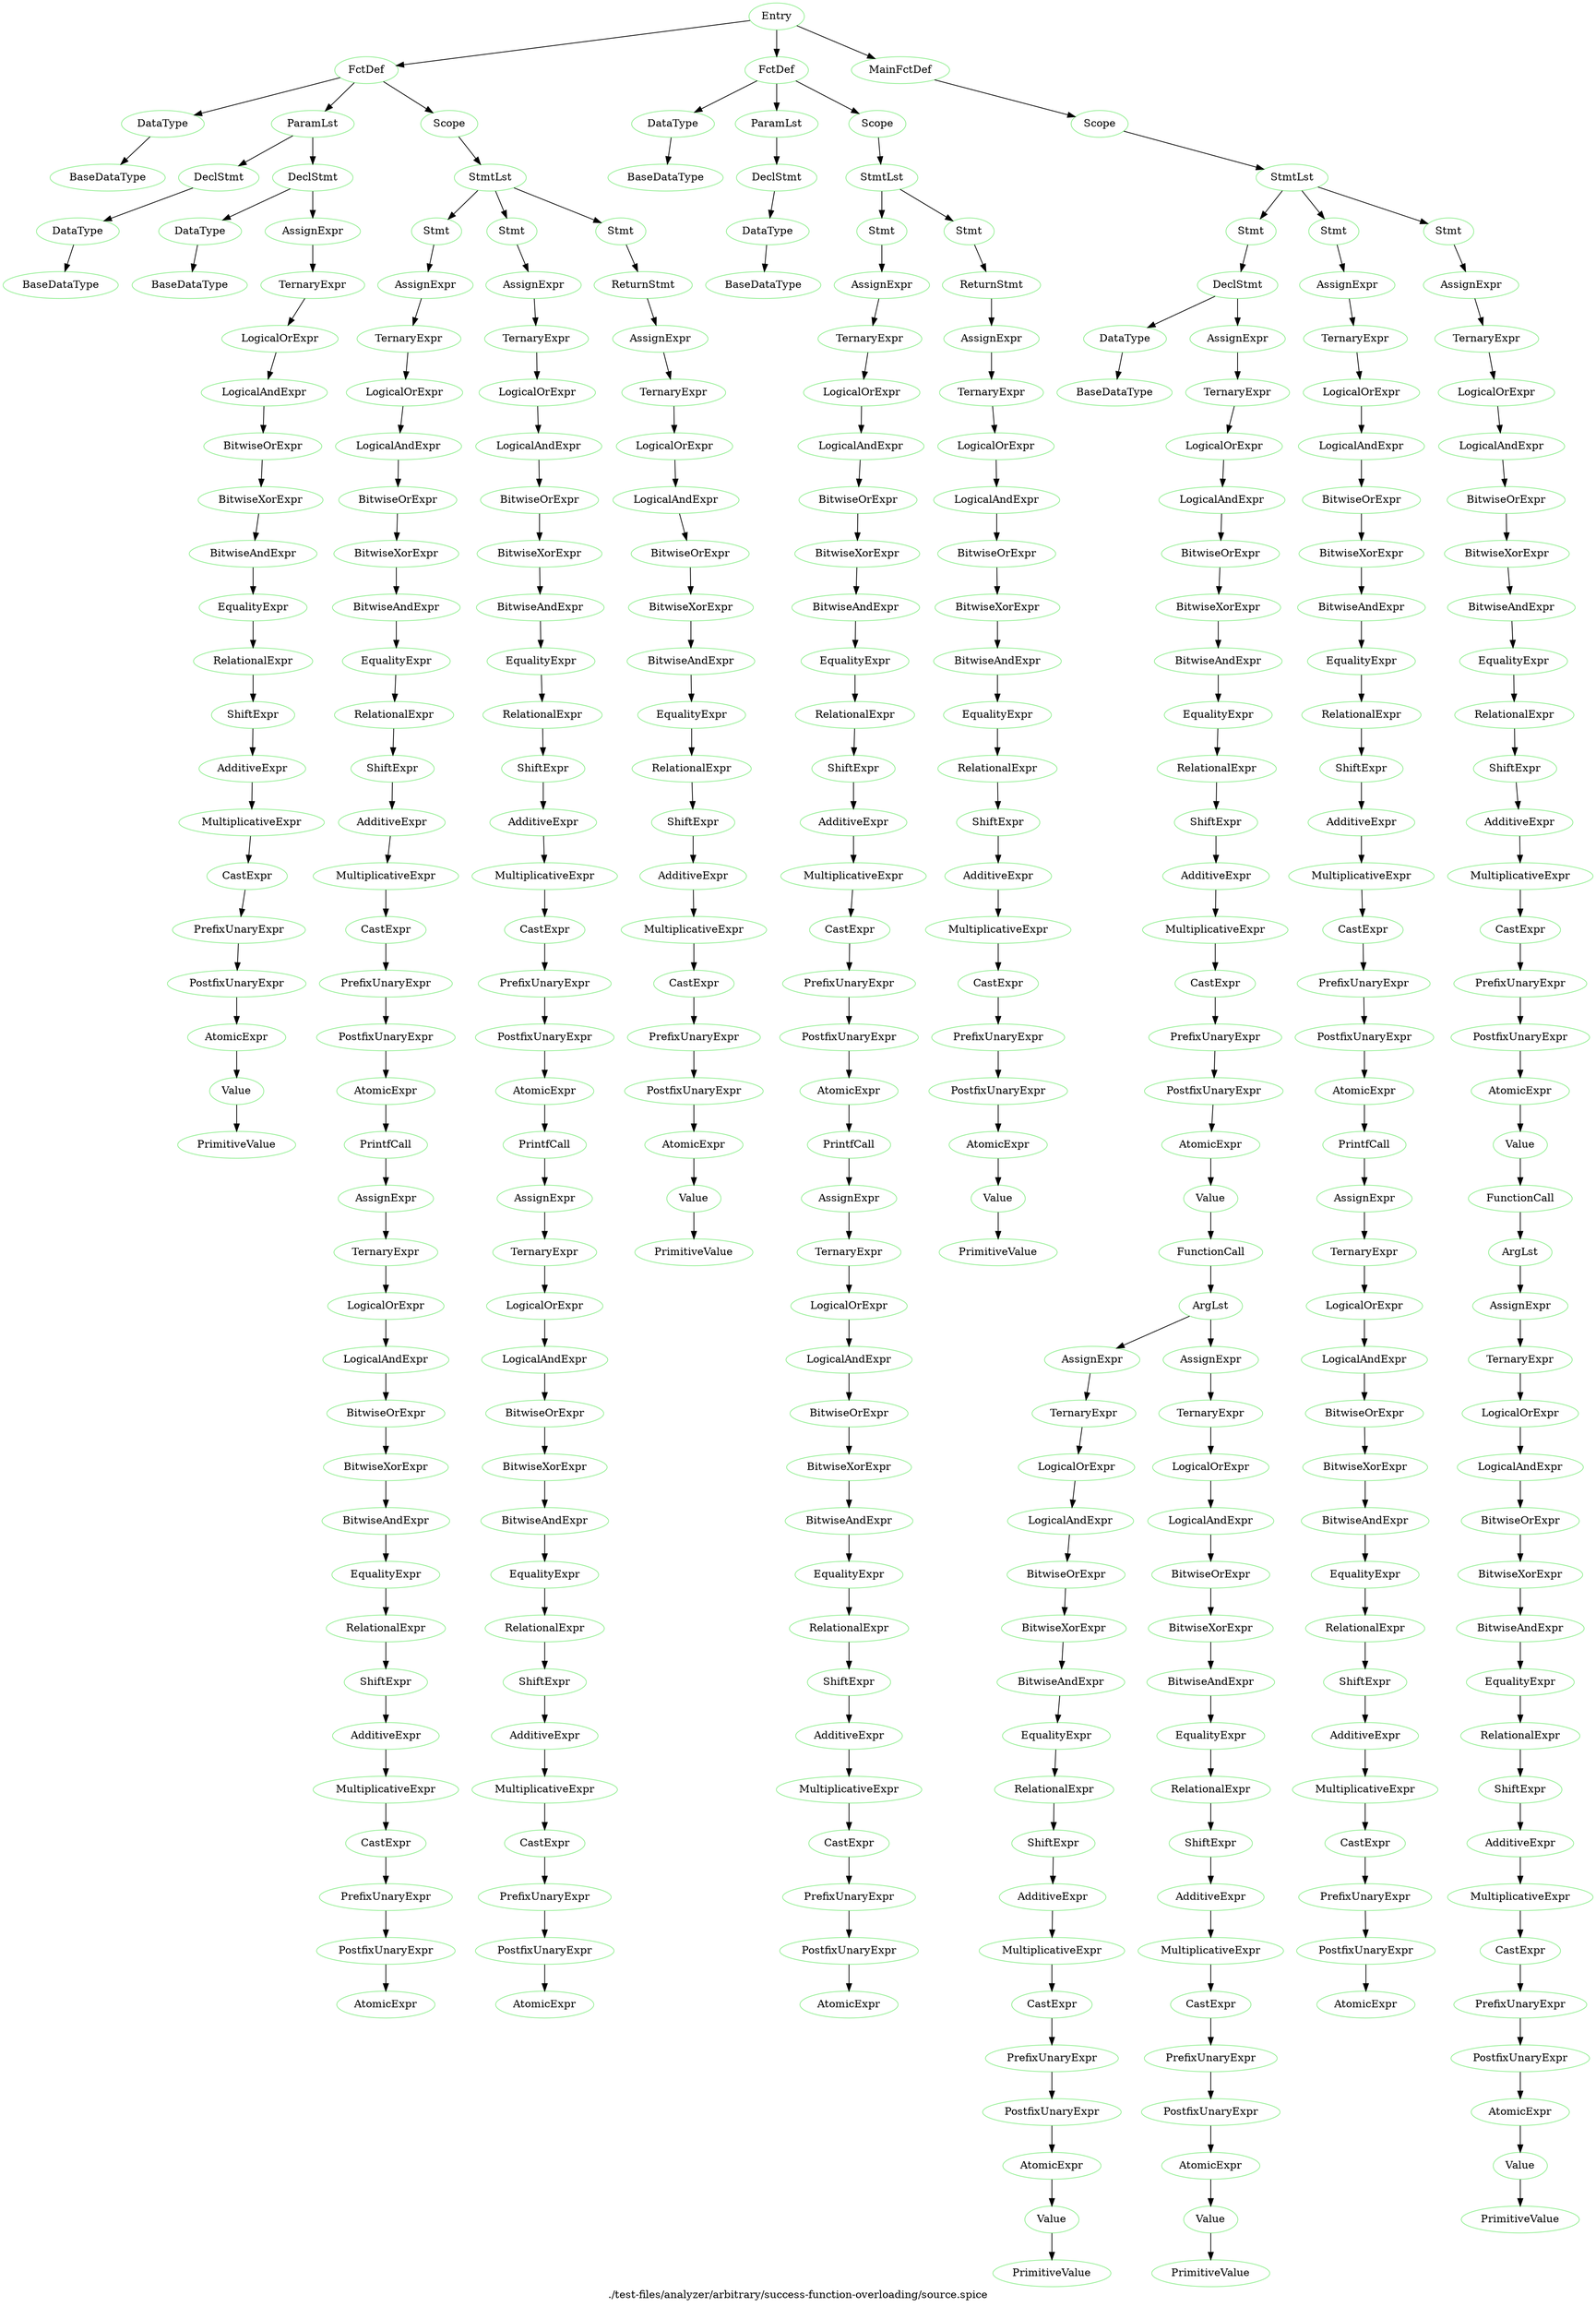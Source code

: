 digraph {
 rankdir="TB";
 label="./test-files/analyzer/arbitrary/success-function-overloading/source.spice";
 L1C1_Entry [color="lightgreen",label="Entry"];
 L1C1_FctDef [color="lightgreen",label="FctDef"];
 L1C1_Entry -> L1C1_FctDef;
 L1C3_DataType [color="lightgreen",label="DataType"];
 L1C1_FctDef -> L1C3_DataType;
 L1C3_BaseDataType [color="lightgreen",label="BaseDataType"];
 L1C3_DataType -> L1C3_BaseDataType;
 L1C26_ParamLst [color="lightgreen",label="ParamLst"];
 L1C1_FctDef -> L1C26_ParamLst;
 L1C26_DeclStmt [color="lightgreen",label="DeclStmt"];
 L1C26_ParamLst -> L1C26_DeclStmt;
 L1C26_DataType [color="lightgreen",label="DataType"];
 L1C26_DeclStmt -> L1C26_DataType;
 L1C26_BaseDataType [color="lightgreen",label="BaseDataType"];
 L1C26_DataType -> L1C26_BaseDataType;
 L1C44_DeclStmt [color="lightgreen",label="DeclStmt"];
 L1C26_ParamLst -> L1C44_DeclStmt;
 L1C44_DataType [color="lightgreen",label="DataType"];
 L1C44_DeclStmt -> L1C44_DataType;
 L1C44_BaseDataType [color="lightgreen",label="BaseDataType"];
 L1C44_DataType -> L1C44_BaseDataType;
 L1C62_AssignExpr [color="lightgreen",label="AssignExpr"];
 L1C44_DeclStmt -> L1C62_AssignExpr;
 L1C62_TernaryExpr [color="lightgreen",label="TernaryExpr"];
 L1C62_AssignExpr -> L1C62_TernaryExpr;
 L1C62_LogicalOrExpr [color="lightgreen",label="LogicalOrExpr"];
 L1C62_TernaryExpr -> L1C62_LogicalOrExpr;
 L1C62_LogicalAndExpr [color="lightgreen",label="LogicalAndExpr"];
 L1C62_LogicalOrExpr -> L1C62_LogicalAndExpr;
 L1C62_BitwiseOrExpr [color="lightgreen",label="BitwiseOrExpr"];
 L1C62_LogicalAndExpr -> L1C62_BitwiseOrExpr;
 L1C62_BitwiseXorExpr [color="lightgreen",label="BitwiseXorExpr"];
 L1C62_BitwiseOrExpr -> L1C62_BitwiseXorExpr;
 L1C62_BitwiseAndExpr [color="lightgreen",label="BitwiseAndExpr"];
 L1C62_BitwiseXorExpr -> L1C62_BitwiseAndExpr;
 L1C62_EqualityExpr [color="lightgreen",label="EqualityExpr"];
 L1C62_BitwiseAndExpr -> L1C62_EqualityExpr;
 L1C62_RelationalExpr [color="lightgreen",label="RelationalExpr"];
 L1C62_EqualityExpr -> L1C62_RelationalExpr;
 L1C62_ShiftExpr [color="lightgreen",label="ShiftExpr"];
 L1C62_RelationalExpr -> L1C62_ShiftExpr;
 L1C62_AdditiveExpr [color="lightgreen",label="AdditiveExpr"];
 L1C62_ShiftExpr -> L1C62_AdditiveExpr;
 L1C62_MultiplicativeExpr [color="lightgreen",label="MultiplicativeExpr"];
 L1C62_AdditiveExpr -> L1C62_MultiplicativeExpr;
 L1C62_CastExpr [color="lightgreen",label="CastExpr"];
 L1C62_MultiplicativeExpr -> L1C62_CastExpr;
 L1C62_PrefixUnaryExpr [color="lightgreen",label="PrefixUnaryExpr"];
 L1C62_CastExpr -> L1C62_PrefixUnaryExpr;
 L1C62_PostfixUnaryExpr [color="lightgreen",label="PostfixUnaryExpr"];
 L1C62_PrefixUnaryExpr -> L1C62_PostfixUnaryExpr;
 L1C62_AtomicExpr [color="lightgreen",label="AtomicExpr"];
 L1C62_PostfixUnaryExpr -> L1C62_AtomicExpr;
 L1C62_Value [color="lightgreen",label="Value"];
 L1C62_AtomicExpr -> L1C62_Value;
 L1C62_PrimitiveValue [color="lightgreen",label="PrimitiveValue"];
 L1C62_Value -> L1C62_PrimitiveValue;
 L1C68_Scope [color="lightgreen",label="Scope"];
 L1C1_FctDef -> L1C68_Scope;
 L2C5_StmtLst [color="lightgreen",label="StmtLst"];
 L1C68_Scope -> L2C5_StmtLst;
 L2C5_Stmt [color="lightgreen",label="Stmt"];
 L2C5_StmtLst -> L2C5_Stmt;
 L2C5_AssignExpr [color="lightgreen",label="AssignExpr"];
 L2C5_Stmt -> L2C5_AssignExpr;
 L2C5_TernaryExpr [color="lightgreen",label="TernaryExpr"];
 L2C5_AssignExpr -> L2C5_TernaryExpr;
 L2C5_LogicalOrExpr [color="lightgreen",label="LogicalOrExpr"];
 L2C5_TernaryExpr -> L2C5_LogicalOrExpr;
 L2C5_LogicalAndExpr [color="lightgreen",label="LogicalAndExpr"];
 L2C5_LogicalOrExpr -> L2C5_LogicalAndExpr;
 L2C5_BitwiseOrExpr [color="lightgreen",label="BitwiseOrExpr"];
 L2C5_LogicalAndExpr -> L2C5_BitwiseOrExpr;
 L2C5_BitwiseXorExpr [color="lightgreen",label="BitwiseXorExpr"];
 L2C5_BitwiseOrExpr -> L2C5_BitwiseXorExpr;
 L2C5_BitwiseAndExpr [color="lightgreen",label="BitwiseAndExpr"];
 L2C5_BitwiseXorExpr -> L2C5_BitwiseAndExpr;
 L2C5_EqualityExpr [color="lightgreen",label="EqualityExpr"];
 L2C5_BitwiseAndExpr -> L2C5_EqualityExpr;
 L2C5_RelationalExpr [color="lightgreen",label="RelationalExpr"];
 L2C5_EqualityExpr -> L2C5_RelationalExpr;
 L2C5_ShiftExpr [color="lightgreen",label="ShiftExpr"];
 L2C5_RelationalExpr -> L2C5_ShiftExpr;
 L2C5_AdditiveExpr [color="lightgreen",label="AdditiveExpr"];
 L2C5_ShiftExpr -> L2C5_AdditiveExpr;
 L2C5_MultiplicativeExpr [color="lightgreen",label="MultiplicativeExpr"];
 L2C5_AdditiveExpr -> L2C5_MultiplicativeExpr;
 L2C5_CastExpr [color="lightgreen",label="CastExpr"];
 L2C5_MultiplicativeExpr -> L2C5_CastExpr;
 L2C5_PrefixUnaryExpr [color="lightgreen",label="PrefixUnaryExpr"];
 L2C5_CastExpr -> L2C5_PrefixUnaryExpr;
 L2C5_PostfixUnaryExpr [color="lightgreen",label="PostfixUnaryExpr"];
 L2C5_PrefixUnaryExpr -> L2C5_PostfixUnaryExpr;
 L2C5_AtomicExpr [color="lightgreen",label="AtomicExpr"];
 L2C5_PostfixUnaryExpr -> L2C5_AtomicExpr;
 L2C5_PrintfCall [color="lightgreen",label="PrintfCall"];
 L2C5_AtomicExpr -> L2C5_PrintfCall;
 L2C31_AssignExpr [color="lightgreen",label="AssignExpr"];
 L2C5_PrintfCall -> L2C31_AssignExpr;
 L2C31_TernaryExpr [color="lightgreen",label="TernaryExpr"];
 L2C31_AssignExpr -> L2C31_TernaryExpr;
 L2C31_LogicalOrExpr [color="lightgreen",label="LogicalOrExpr"];
 L2C31_TernaryExpr -> L2C31_LogicalOrExpr;
 L2C31_LogicalAndExpr [color="lightgreen",label="LogicalAndExpr"];
 L2C31_LogicalOrExpr -> L2C31_LogicalAndExpr;
 L2C31_BitwiseOrExpr [color="lightgreen",label="BitwiseOrExpr"];
 L2C31_LogicalAndExpr -> L2C31_BitwiseOrExpr;
 L2C31_BitwiseXorExpr [color="lightgreen",label="BitwiseXorExpr"];
 L2C31_BitwiseOrExpr -> L2C31_BitwiseXorExpr;
 L2C31_BitwiseAndExpr [color="lightgreen",label="BitwiseAndExpr"];
 L2C31_BitwiseXorExpr -> L2C31_BitwiseAndExpr;
 L2C31_EqualityExpr [color="lightgreen",label="EqualityExpr"];
 L2C31_BitwiseAndExpr -> L2C31_EqualityExpr;
 L2C31_RelationalExpr [color="lightgreen",label="RelationalExpr"];
 L2C31_EqualityExpr -> L2C31_RelationalExpr;
 L2C31_ShiftExpr [color="lightgreen",label="ShiftExpr"];
 L2C31_RelationalExpr -> L2C31_ShiftExpr;
 L2C31_AdditiveExpr [color="lightgreen",label="AdditiveExpr"];
 L2C31_ShiftExpr -> L2C31_AdditiveExpr;
 L2C31_MultiplicativeExpr [color="lightgreen",label="MultiplicativeExpr"];
 L2C31_AdditiveExpr -> L2C31_MultiplicativeExpr;
 L2C31_CastExpr [color="lightgreen",label="CastExpr"];
 L2C31_MultiplicativeExpr -> L2C31_CastExpr;
 L2C31_PrefixUnaryExpr [color="lightgreen",label="PrefixUnaryExpr"];
 L2C31_CastExpr -> L2C31_PrefixUnaryExpr;
 L2C31_PostfixUnaryExpr [color="lightgreen",label="PostfixUnaryExpr"];
 L2C31_PrefixUnaryExpr -> L2C31_PostfixUnaryExpr;
 L2C31_AtomicExpr [color="lightgreen",label="AtomicExpr"];
 L2C31_PostfixUnaryExpr -> L2C31_AtomicExpr;
 L3C5_Stmt [color="lightgreen",label="Stmt"];
 L2C5_StmtLst -> L3C5_Stmt;
 L3C5_AssignExpr [color="lightgreen",label="AssignExpr"];
 L3C5_Stmt -> L3C5_AssignExpr;
 L3C5_TernaryExpr [color="lightgreen",label="TernaryExpr"];
 L3C5_AssignExpr -> L3C5_TernaryExpr;
 L3C5_LogicalOrExpr [color="lightgreen",label="LogicalOrExpr"];
 L3C5_TernaryExpr -> L3C5_LogicalOrExpr;
 L3C5_LogicalAndExpr [color="lightgreen",label="LogicalAndExpr"];
 L3C5_LogicalOrExpr -> L3C5_LogicalAndExpr;
 L3C5_BitwiseOrExpr [color="lightgreen",label="BitwiseOrExpr"];
 L3C5_LogicalAndExpr -> L3C5_BitwiseOrExpr;
 L3C5_BitwiseXorExpr [color="lightgreen",label="BitwiseXorExpr"];
 L3C5_BitwiseOrExpr -> L3C5_BitwiseXorExpr;
 L3C5_BitwiseAndExpr [color="lightgreen",label="BitwiseAndExpr"];
 L3C5_BitwiseXorExpr -> L3C5_BitwiseAndExpr;
 L3C5_EqualityExpr [color="lightgreen",label="EqualityExpr"];
 L3C5_BitwiseAndExpr -> L3C5_EqualityExpr;
 L3C5_RelationalExpr [color="lightgreen",label="RelationalExpr"];
 L3C5_EqualityExpr -> L3C5_RelationalExpr;
 L3C5_ShiftExpr [color="lightgreen",label="ShiftExpr"];
 L3C5_RelationalExpr -> L3C5_ShiftExpr;
 L3C5_AdditiveExpr [color="lightgreen",label="AdditiveExpr"];
 L3C5_ShiftExpr -> L3C5_AdditiveExpr;
 L3C5_MultiplicativeExpr [color="lightgreen",label="MultiplicativeExpr"];
 L3C5_AdditiveExpr -> L3C5_MultiplicativeExpr;
 L3C5_CastExpr [color="lightgreen",label="CastExpr"];
 L3C5_MultiplicativeExpr -> L3C5_CastExpr;
 L3C5_PrefixUnaryExpr [color="lightgreen",label="PrefixUnaryExpr"];
 L3C5_CastExpr -> L3C5_PrefixUnaryExpr;
 L3C5_PostfixUnaryExpr [color="lightgreen",label="PostfixUnaryExpr"];
 L3C5_PrefixUnaryExpr -> L3C5_PostfixUnaryExpr;
 L3C5_AtomicExpr [color="lightgreen",label="AtomicExpr"];
 L3C5_PostfixUnaryExpr -> L3C5_AtomicExpr;
 L3C5_PrintfCall [color="lightgreen",label="PrintfCall"];
 L3C5_AtomicExpr -> L3C5_PrintfCall;
 L3C30_AssignExpr [color="lightgreen",label="AssignExpr"];
 L3C5_PrintfCall -> L3C30_AssignExpr;
 L3C30_TernaryExpr [color="lightgreen",label="TernaryExpr"];
 L3C30_AssignExpr -> L3C30_TernaryExpr;
 L3C30_LogicalOrExpr [color="lightgreen",label="LogicalOrExpr"];
 L3C30_TernaryExpr -> L3C30_LogicalOrExpr;
 L3C30_LogicalAndExpr [color="lightgreen",label="LogicalAndExpr"];
 L3C30_LogicalOrExpr -> L3C30_LogicalAndExpr;
 L3C30_BitwiseOrExpr [color="lightgreen",label="BitwiseOrExpr"];
 L3C30_LogicalAndExpr -> L3C30_BitwiseOrExpr;
 L3C30_BitwiseXorExpr [color="lightgreen",label="BitwiseXorExpr"];
 L3C30_BitwiseOrExpr -> L3C30_BitwiseXorExpr;
 L3C30_BitwiseAndExpr [color="lightgreen",label="BitwiseAndExpr"];
 L3C30_BitwiseXorExpr -> L3C30_BitwiseAndExpr;
 L3C30_EqualityExpr [color="lightgreen",label="EqualityExpr"];
 L3C30_BitwiseAndExpr -> L3C30_EqualityExpr;
 L3C30_RelationalExpr [color="lightgreen",label="RelationalExpr"];
 L3C30_EqualityExpr -> L3C30_RelationalExpr;
 L3C30_ShiftExpr [color="lightgreen",label="ShiftExpr"];
 L3C30_RelationalExpr -> L3C30_ShiftExpr;
 L3C30_AdditiveExpr [color="lightgreen",label="AdditiveExpr"];
 L3C30_ShiftExpr -> L3C30_AdditiveExpr;
 L3C30_MultiplicativeExpr [color="lightgreen",label="MultiplicativeExpr"];
 L3C30_AdditiveExpr -> L3C30_MultiplicativeExpr;
 L3C30_CastExpr [color="lightgreen",label="CastExpr"];
 L3C30_MultiplicativeExpr -> L3C30_CastExpr;
 L3C30_PrefixUnaryExpr [color="lightgreen",label="PrefixUnaryExpr"];
 L3C30_CastExpr -> L3C30_PrefixUnaryExpr;
 L3C30_PostfixUnaryExpr [color="lightgreen",label="PostfixUnaryExpr"];
 L3C30_PrefixUnaryExpr -> L3C30_PostfixUnaryExpr;
 L3C30_AtomicExpr [color="lightgreen",label="AtomicExpr"];
 L3C30_PostfixUnaryExpr -> L3C30_AtomicExpr;
 L4C5_Stmt [color="lightgreen",label="Stmt"];
 L2C5_StmtLst -> L4C5_Stmt;
 L4C5_ReturnStmt [color="lightgreen",label="ReturnStmt"];
 L4C5_Stmt -> L4C5_ReturnStmt;
 L4C12_AssignExpr [color="lightgreen",label="AssignExpr"];
 L4C5_ReturnStmt -> L4C12_AssignExpr;
 L4C12_TernaryExpr [color="lightgreen",label="TernaryExpr"];
 L4C12_AssignExpr -> L4C12_TernaryExpr;
 L4C12_LogicalOrExpr [color="lightgreen",label="LogicalOrExpr"];
 L4C12_TernaryExpr -> L4C12_LogicalOrExpr;
 L4C12_LogicalAndExpr [color="lightgreen",label="LogicalAndExpr"];
 L4C12_LogicalOrExpr -> L4C12_LogicalAndExpr;
 L4C12_BitwiseOrExpr [color="lightgreen",label="BitwiseOrExpr"];
 L4C12_LogicalAndExpr -> L4C12_BitwiseOrExpr;
 L4C12_BitwiseXorExpr [color="lightgreen",label="BitwiseXorExpr"];
 L4C12_BitwiseOrExpr -> L4C12_BitwiseXorExpr;
 L4C12_BitwiseAndExpr [color="lightgreen",label="BitwiseAndExpr"];
 L4C12_BitwiseXorExpr -> L4C12_BitwiseAndExpr;
 L4C12_EqualityExpr [color="lightgreen",label="EqualityExpr"];
 L4C12_BitwiseAndExpr -> L4C12_EqualityExpr;
 L4C12_RelationalExpr [color="lightgreen",label="RelationalExpr"];
 L4C12_EqualityExpr -> L4C12_RelationalExpr;
 L4C12_ShiftExpr [color="lightgreen",label="ShiftExpr"];
 L4C12_RelationalExpr -> L4C12_ShiftExpr;
 L4C12_AdditiveExpr [color="lightgreen",label="AdditiveExpr"];
 L4C12_ShiftExpr -> L4C12_AdditiveExpr;
 L4C12_MultiplicativeExpr [color="lightgreen",label="MultiplicativeExpr"];
 L4C12_AdditiveExpr -> L4C12_MultiplicativeExpr;
 L4C12_CastExpr [color="lightgreen",label="CastExpr"];
 L4C12_MultiplicativeExpr -> L4C12_CastExpr;
 L4C12_PrefixUnaryExpr [color="lightgreen",label="PrefixUnaryExpr"];
 L4C12_CastExpr -> L4C12_PrefixUnaryExpr;
 L4C12_PostfixUnaryExpr [color="lightgreen",label="PostfixUnaryExpr"];
 L4C12_PrefixUnaryExpr -> L4C12_PostfixUnaryExpr;
 L4C12_AtomicExpr [color="lightgreen",label="AtomicExpr"];
 L4C12_PostfixUnaryExpr -> L4C12_AtomicExpr;
 L4C12_Value [color="lightgreen",label="Value"];
 L4C12_AtomicExpr -> L4C12_Value;
 L4C12_PrimitiveValue [color="lightgreen",label="PrimitiveValue"];
 L4C12_Value -> L4C12_PrimitiveValue;
 L7C1_FctDef [color="lightgreen",label="FctDef"];
 L1C1_Entry -> L7C1_FctDef;
 L7C3_DataType [color="lightgreen",label="DataType"];
 L7C1_FctDef -> L7C3_DataType;
 L7C3_BaseDataType [color="lightgreen",label="BaseDataType"];
 L7C3_DataType -> L7C3_BaseDataType;
 L7C26_ParamLst [color="lightgreen",label="ParamLst"];
 L7C1_FctDef -> L7C26_ParamLst;
 L7C26_DeclStmt [color="lightgreen",label="DeclStmt"];
 L7C26_ParamLst -> L7C26_DeclStmt;
 L7C26_DataType [color="lightgreen",label="DataType"];
 L7C26_DeclStmt -> L7C26_DataType;
 L7C26_BaseDataType [color="lightgreen",label="BaseDataType"];
 L7C26_DataType -> L7C26_BaseDataType;
 L7C45_Scope [color="lightgreen",label="Scope"];
 L7C1_FctDef -> L7C45_Scope;
 L8C5_StmtLst [color="lightgreen",label="StmtLst"];
 L7C45_Scope -> L8C5_StmtLst;
 L8C5_Stmt [color="lightgreen",label="Stmt"];
 L8C5_StmtLst -> L8C5_Stmt;
 L8C5_AssignExpr [color="lightgreen",label="AssignExpr"];
 L8C5_Stmt -> L8C5_AssignExpr;
 L8C5_TernaryExpr [color="lightgreen",label="TernaryExpr"];
 L8C5_AssignExpr -> L8C5_TernaryExpr;
 L8C5_LogicalOrExpr [color="lightgreen",label="LogicalOrExpr"];
 L8C5_TernaryExpr -> L8C5_LogicalOrExpr;
 L8C5_LogicalAndExpr [color="lightgreen",label="LogicalAndExpr"];
 L8C5_LogicalOrExpr -> L8C5_LogicalAndExpr;
 L8C5_BitwiseOrExpr [color="lightgreen",label="BitwiseOrExpr"];
 L8C5_LogicalAndExpr -> L8C5_BitwiseOrExpr;
 L8C5_BitwiseXorExpr [color="lightgreen",label="BitwiseXorExpr"];
 L8C5_BitwiseOrExpr -> L8C5_BitwiseXorExpr;
 L8C5_BitwiseAndExpr [color="lightgreen",label="BitwiseAndExpr"];
 L8C5_BitwiseXorExpr -> L8C5_BitwiseAndExpr;
 L8C5_EqualityExpr [color="lightgreen",label="EqualityExpr"];
 L8C5_BitwiseAndExpr -> L8C5_EqualityExpr;
 L8C5_RelationalExpr [color="lightgreen",label="RelationalExpr"];
 L8C5_EqualityExpr -> L8C5_RelationalExpr;
 L8C5_ShiftExpr [color="lightgreen",label="ShiftExpr"];
 L8C5_RelationalExpr -> L8C5_ShiftExpr;
 L8C5_AdditiveExpr [color="lightgreen",label="AdditiveExpr"];
 L8C5_ShiftExpr -> L8C5_AdditiveExpr;
 L8C5_MultiplicativeExpr [color="lightgreen",label="MultiplicativeExpr"];
 L8C5_AdditiveExpr -> L8C5_MultiplicativeExpr;
 L8C5_CastExpr [color="lightgreen",label="CastExpr"];
 L8C5_MultiplicativeExpr -> L8C5_CastExpr;
 L8C5_PrefixUnaryExpr [color="lightgreen",label="PrefixUnaryExpr"];
 L8C5_CastExpr -> L8C5_PrefixUnaryExpr;
 L8C5_PostfixUnaryExpr [color="lightgreen",label="PostfixUnaryExpr"];
 L8C5_PrefixUnaryExpr -> L8C5_PostfixUnaryExpr;
 L8C5_AtomicExpr [color="lightgreen",label="AtomicExpr"];
 L8C5_PostfixUnaryExpr -> L8C5_AtomicExpr;
 L8C5_PrintfCall [color="lightgreen",label="PrintfCall"];
 L8C5_AtomicExpr -> L8C5_PrintfCall;
 L8C26_AssignExpr [color="lightgreen",label="AssignExpr"];
 L8C5_PrintfCall -> L8C26_AssignExpr;
 L8C26_TernaryExpr [color="lightgreen",label="TernaryExpr"];
 L8C26_AssignExpr -> L8C26_TernaryExpr;
 L8C26_LogicalOrExpr [color="lightgreen",label="LogicalOrExpr"];
 L8C26_TernaryExpr -> L8C26_LogicalOrExpr;
 L8C26_LogicalAndExpr [color="lightgreen",label="LogicalAndExpr"];
 L8C26_LogicalOrExpr -> L8C26_LogicalAndExpr;
 L8C26_BitwiseOrExpr [color="lightgreen",label="BitwiseOrExpr"];
 L8C26_LogicalAndExpr -> L8C26_BitwiseOrExpr;
 L8C26_BitwiseXorExpr [color="lightgreen",label="BitwiseXorExpr"];
 L8C26_BitwiseOrExpr -> L8C26_BitwiseXorExpr;
 L8C26_BitwiseAndExpr [color="lightgreen",label="BitwiseAndExpr"];
 L8C26_BitwiseXorExpr -> L8C26_BitwiseAndExpr;
 L8C26_EqualityExpr [color="lightgreen",label="EqualityExpr"];
 L8C26_BitwiseAndExpr -> L8C26_EqualityExpr;
 L8C26_RelationalExpr [color="lightgreen",label="RelationalExpr"];
 L8C26_EqualityExpr -> L8C26_RelationalExpr;
 L8C26_ShiftExpr [color="lightgreen",label="ShiftExpr"];
 L8C26_RelationalExpr -> L8C26_ShiftExpr;
 L8C26_AdditiveExpr [color="lightgreen",label="AdditiveExpr"];
 L8C26_ShiftExpr -> L8C26_AdditiveExpr;
 L8C26_MultiplicativeExpr [color="lightgreen",label="MultiplicativeExpr"];
 L8C26_AdditiveExpr -> L8C26_MultiplicativeExpr;
 L8C26_CastExpr [color="lightgreen",label="CastExpr"];
 L8C26_MultiplicativeExpr -> L8C26_CastExpr;
 L8C26_PrefixUnaryExpr [color="lightgreen",label="PrefixUnaryExpr"];
 L8C26_CastExpr -> L8C26_PrefixUnaryExpr;
 L8C26_PostfixUnaryExpr [color="lightgreen",label="PostfixUnaryExpr"];
 L8C26_PrefixUnaryExpr -> L8C26_PostfixUnaryExpr;
 L8C26_AtomicExpr [color="lightgreen",label="AtomicExpr"];
 L8C26_PostfixUnaryExpr -> L8C26_AtomicExpr;
 L9C5_Stmt [color="lightgreen",label="Stmt"];
 L8C5_StmtLst -> L9C5_Stmt;
 L9C5_ReturnStmt [color="lightgreen",label="ReturnStmt"];
 L9C5_Stmt -> L9C5_ReturnStmt;
 L9C12_AssignExpr [color="lightgreen",label="AssignExpr"];
 L9C5_ReturnStmt -> L9C12_AssignExpr;
 L9C12_TernaryExpr [color="lightgreen",label="TernaryExpr"];
 L9C12_AssignExpr -> L9C12_TernaryExpr;
 L9C12_LogicalOrExpr [color="lightgreen",label="LogicalOrExpr"];
 L9C12_TernaryExpr -> L9C12_LogicalOrExpr;
 L9C12_LogicalAndExpr [color="lightgreen",label="LogicalAndExpr"];
 L9C12_LogicalOrExpr -> L9C12_LogicalAndExpr;
 L9C12_BitwiseOrExpr [color="lightgreen",label="BitwiseOrExpr"];
 L9C12_LogicalAndExpr -> L9C12_BitwiseOrExpr;
 L9C12_BitwiseXorExpr [color="lightgreen",label="BitwiseXorExpr"];
 L9C12_BitwiseOrExpr -> L9C12_BitwiseXorExpr;
 L9C12_BitwiseAndExpr [color="lightgreen",label="BitwiseAndExpr"];
 L9C12_BitwiseXorExpr -> L9C12_BitwiseAndExpr;
 L9C12_EqualityExpr [color="lightgreen",label="EqualityExpr"];
 L9C12_BitwiseAndExpr -> L9C12_EqualityExpr;
 L9C12_RelationalExpr [color="lightgreen",label="RelationalExpr"];
 L9C12_EqualityExpr -> L9C12_RelationalExpr;
 L9C12_ShiftExpr [color="lightgreen",label="ShiftExpr"];
 L9C12_RelationalExpr -> L9C12_ShiftExpr;
 L9C12_AdditiveExpr [color="lightgreen",label="AdditiveExpr"];
 L9C12_ShiftExpr -> L9C12_AdditiveExpr;
 L9C12_MultiplicativeExpr [color="lightgreen",label="MultiplicativeExpr"];
 L9C12_AdditiveExpr -> L9C12_MultiplicativeExpr;
 L9C12_CastExpr [color="lightgreen",label="CastExpr"];
 L9C12_MultiplicativeExpr -> L9C12_CastExpr;
 L9C12_PrefixUnaryExpr [color="lightgreen",label="PrefixUnaryExpr"];
 L9C12_CastExpr -> L9C12_PrefixUnaryExpr;
 L9C12_PostfixUnaryExpr [color="lightgreen",label="PostfixUnaryExpr"];
 L9C12_PrefixUnaryExpr -> L9C12_PostfixUnaryExpr;
 L9C12_AtomicExpr [color="lightgreen",label="AtomicExpr"];
 L9C12_PostfixUnaryExpr -> L9C12_AtomicExpr;
 L9C12_Value [color="lightgreen",label="Value"];
 L9C12_AtomicExpr -> L9C12_Value;
 L9C12_PrimitiveValue [color="lightgreen",label="PrimitiveValue"];
 L9C12_Value -> L9C12_PrimitiveValue;
 L12C1_MainFctDef [color="lightgreen",label="MainFctDef"];
 L1C1_Entry -> L12C1_MainFctDef;
 L12C15_Scope [color="lightgreen",label="Scope"];
 L12C1_MainFctDef -> L12C15_Scope;
 L13C5_StmtLst [color="lightgreen",label="StmtLst"];
 L12C15_Scope -> L13C5_StmtLst;
 L13C5_Stmt [color="lightgreen",label="Stmt"];
 L13C5_StmtLst -> L13C5_Stmt;
 L13C5_DeclStmt [color="lightgreen",label="DeclStmt"];
 L13C5_Stmt -> L13C5_DeclStmt;
 L13C5_DataType [color="lightgreen",label="DataType"];
 L13C5_DeclStmt -> L13C5_DataType;
 L13C5_BaseDataType [color="lightgreen",label="BaseDataType"];
 L13C5_DataType -> L13C5_BaseDataType;
 L13C15_AssignExpr [color="lightgreen",label="AssignExpr"];
 L13C5_DeclStmt -> L13C15_AssignExpr;
 L13C15_TernaryExpr [color="lightgreen",label="TernaryExpr"];
 L13C15_AssignExpr -> L13C15_TernaryExpr;
 L13C15_LogicalOrExpr [color="lightgreen",label="LogicalOrExpr"];
 L13C15_TernaryExpr -> L13C15_LogicalOrExpr;
 L13C15_LogicalAndExpr [color="lightgreen",label="LogicalAndExpr"];
 L13C15_LogicalOrExpr -> L13C15_LogicalAndExpr;
 L13C15_BitwiseOrExpr [color="lightgreen",label="BitwiseOrExpr"];
 L13C15_LogicalAndExpr -> L13C15_BitwiseOrExpr;
 L13C15_BitwiseXorExpr [color="lightgreen",label="BitwiseXorExpr"];
 L13C15_BitwiseOrExpr -> L13C15_BitwiseXorExpr;
 L13C15_BitwiseAndExpr [color="lightgreen",label="BitwiseAndExpr"];
 L13C15_BitwiseXorExpr -> L13C15_BitwiseAndExpr;
 L13C15_EqualityExpr [color="lightgreen",label="EqualityExpr"];
 L13C15_BitwiseAndExpr -> L13C15_EqualityExpr;
 L13C15_RelationalExpr [color="lightgreen",label="RelationalExpr"];
 L13C15_EqualityExpr -> L13C15_RelationalExpr;
 L13C15_ShiftExpr [color="lightgreen",label="ShiftExpr"];
 L13C15_RelationalExpr -> L13C15_ShiftExpr;
 L13C15_AdditiveExpr [color="lightgreen",label="AdditiveExpr"];
 L13C15_ShiftExpr -> L13C15_AdditiveExpr;
 L13C15_MultiplicativeExpr [color="lightgreen",label="MultiplicativeExpr"];
 L13C15_AdditiveExpr -> L13C15_MultiplicativeExpr;
 L13C15_CastExpr [color="lightgreen",label="CastExpr"];
 L13C15_MultiplicativeExpr -> L13C15_CastExpr;
 L13C15_PrefixUnaryExpr [color="lightgreen",label="PrefixUnaryExpr"];
 L13C15_CastExpr -> L13C15_PrefixUnaryExpr;
 L13C15_PostfixUnaryExpr [color="lightgreen",label="PostfixUnaryExpr"];
 L13C15_PrefixUnaryExpr -> L13C15_PostfixUnaryExpr;
 L13C15_AtomicExpr [color="lightgreen",label="AtomicExpr"];
 L13C15_PostfixUnaryExpr -> L13C15_AtomicExpr;
 L13C15_Value [color="lightgreen",label="Value"];
 L13C15_AtomicExpr -> L13C15_Value;
 L13C15_FunctionCall [color="lightgreen",label="FunctionCall"];
 L13C15_Value -> L13C15_FunctionCall;
 L13C30_ArgLst [color="lightgreen",label="ArgLst"];
 L13C15_FunctionCall -> L13C30_ArgLst;
 L13C30_AssignExpr [color="lightgreen",label="AssignExpr"];
 L13C30_ArgLst -> L13C30_AssignExpr;
 L13C30_TernaryExpr [color="lightgreen",label="TernaryExpr"];
 L13C30_AssignExpr -> L13C30_TernaryExpr;
 L13C30_LogicalOrExpr [color="lightgreen",label="LogicalOrExpr"];
 L13C30_TernaryExpr -> L13C30_LogicalOrExpr;
 L13C30_LogicalAndExpr [color="lightgreen",label="LogicalAndExpr"];
 L13C30_LogicalOrExpr -> L13C30_LogicalAndExpr;
 L13C30_BitwiseOrExpr [color="lightgreen",label="BitwiseOrExpr"];
 L13C30_LogicalAndExpr -> L13C30_BitwiseOrExpr;
 L13C30_BitwiseXorExpr [color="lightgreen",label="BitwiseXorExpr"];
 L13C30_BitwiseOrExpr -> L13C30_BitwiseXorExpr;
 L13C30_BitwiseAndExpr [color="lightgreen",label="BitwiseAndExpr"];
 L13C30_BitwiseXorExpr -> L13C30_BitwiseAndExpr;
 L13C30_EqualityExpr [color="lightgreen",label="EqualityExpr"];
 L13C30_BitwiseAndExpr -> L13C30_EqualityExpr;
 L13C30_RelationalExpr [color="lightgreen",label="RelationalExpr"];
 L13C30_EqualityExpr -> L13C30_RelationalExpr;
 L13C30_ShiftExpr [color="lightgreen",label="ShiftExpr"];
 L13C30_RelationalExpr -> L13C30_ShiftExpr;
 L13C30_AdditiveExpr [color="lightgreen",label="AdditiveExpr"];
 L13C30_ShiftExpr -> L13C30_AdditiveExpr;
 L13C30_MultiplicativeExpr [color="lightgreen",label="MultiplicativeExpr"];
 L13C30_AdditiveExpr -> L13C30_MultiplicativeExpr;
 L13C30_CastExpr [color="lightgreen",label="CastExpr"];
 L13C30_MultiplicativeExpr -> L13C30_CastExpr;
 L13C30_PrefixUnaryExpr [color="lightgreen",label="PrefixUnaryExpr"];
 L13C30_CastExpr -> L13C30_PrefixUnaryExpr;
 L13C30_PostfixUnaryExpr [color="lightgreen",label="PostfixUnaryExpr"];
 L13C30_PrefixUnaryExpr -> L13C30_PostfixUnaryExpr;
 L13C30_AtomicExpr [color="lightgreen",label="AtomicExpr"];
 L13C30_PostfixUnaryExpr -> L13C30_AtomicExpr;
 L13C30_Value [color="lightgreen",label="Value"];
 L13C30_AtomicExpr -> L13C30_Value;
 L13C30_PrimitiveValue [color="lightgreen",label="PrimitiveValue"];
 L13C30_Value -> L13C30_PrimitiveValue;
 L13C33_AssignExpr [color="lightgreen",label="AssignExpr"];
 L13C30_ArgLst -> L13C33_AssignExpr;
 L13C33_TernaryExpr [color="lightgreen",label="TernaryExpr"];
 L13C33_AssignExpr -> L13C33_TernaryExpr;
 L13C33_LogicalOrExpr [color="lightgreen",label="LogicalOrExpr"];
 L13C33_TernaryExpr -> L13C33_LogicalOrExpr;
 L13C33_LogicalAndExpr [color="lightgreen",label="LogicalAndExpr"];
 L13C33_LogicalOrExpr -> L13C33_LogicalAndExpr;
 L13C33_BitwiseOrExpr [color="lightgreen",label="BitwiseOrExpr"];
 L13C33_LogicalAndExpr -> L13C33_BitwiseOrExpr;
 L13C33_BitwiseXorExpr [color="lightgreen",label="BitwiseXorExpr"];
 L13C33_BitwiseOrExpr -> L13C33_BitwiseXorExpr;
 L13C33_BitwiseAndExpr [color="lightgreen",label="BitwiseAndExpr"];
 L13C33_BitwiseXorExpr -> L13C33_BitwiseAndExpr;
 L13C33_EqualityExpr [color="lightgreen",label="EqualityExpr"];
 L13C33_BitwiseAndExpr -> L13C33_EqualityExpr;
 L13C33_RelationalExpr [color="lightgreen",label="RelationalExpr"];
 L13C33_EqualityExpr -> L13C33_RelationalExpr;
 L13C33_ShiftExpr [color="lightgreen",label="ShiftExpr"];
 L13C33_RelationalExpr -> L13C33_ShiftExpr;
 L13C33_AdditiveExpr [color="lightgreen",label="AdditiveExpr"];
 L13C33_ShiftExpr -> L13C33_AdditiveExpr;
 L13C33_MultiplicativeExpr [color="lightgreen",label="MultiplicativeExpr"];
 L13C33_AdditiveExpr -> L13C33_MultiplicativeExpr;
 L13C33_CastExpr [color="lightgreen",label="CastExpr"];
 L13C33_MultiplicativeExpr -> L13C33_CastExpr;
 L13C33_PrefixUnaryExpr [color="lightgreen",label="PrefixUnaryExpr"];
 L13C33_CastExpr -> L13C33_PrefixUnaryExpr;
 L13C33_PostfixUnaryExpr [color="lightgreen",label="PostfixUnaryExpr"];
 L13C33_PrefixUnaryExpr -> L13C33_PostfixUnaryExpr;
 L13C33_AtomicExpr [color="lightgreen",label="AtomicExpr"];
 L13C33_PostfixUnaryExpr -> L13C33_AtomicExpr;
 L13C33_Value [color="lightgreen",label="Value"];
 L13C33_AtomicExpr -> L13C33_Value;
 L13C33_PrimitiveValue [color="lightgreen",label="PrimitiveValue"];
 L13C33_Value -> L13C33_PrimitiveValue;
 L14C5_Stmt [color="lightgreen",label="Stmt"];
 L13C5_StmtLst -> L14C5_Stmt;
 L14C5_AssignExpr [color="lightgreen",label="AssignExpr"];
 L14C5_Stmt -> L14C5_AssignExpr;
 L14C5_TernaryExpr [color="lightgreen",label="TernaryExpr"];
 L14C5_AssignExpr -> L14C5_TernaryExpr;
 L14C5_LogicalOrExpr [color="lightgreen",label="LogicalOrExpr"];
 L14C5_TernaryExpr -> L14C5_LogicalOrExpr;
 L14C5_LogicalAndExpr [color="lightgreen",label="LogicalAndExpr"];
 L14C5_LogicalOrExpr -> L14C5_LogicalAndExpr;
 L14C5_BitwiseOrExpr [color="lightgreen",label="BitwiseOrExpr"];
 L14C5_LogicalAndExpr -> L14C5_BitwiseOrExpr;
 L14C5_BitwiseXorExpr [color="lightgreen",label="BitwiseXorExpr"];
 L14C5_BitwiseOrExpr -> L14C5_BitwiseXorExpr;
 L14C5_BitwiseAndExpr [color="lightgreen",label="BitwiseAndExpr"];
 L14C5_BitwiseXorExpr -> L14C5_BitwiseAndExpr;
 L14C5_EqualityExpr [color="lightgreen",label="EqualityExpr"];
 L14C5_BitwiseAndExpr -> L14C5_EqualityExpr;
 L14C5_RelationalExpr [color="lightgreen",label="RelationalExpr"];
 L14C5_EqualityExpr -> L14C5_RelationalExpr;
 L14C5_ShiftExpr [color="lightgreen",label="ShiftExpr"];
 L14C5_RelationalExpr -> L14C5_ShiftExpr;
 L14C5_AdditiveExpr [color="lightgreen",label="AdditiveExpr"];
 L14C5_ShiftExpr -> L14C5_AdditiveExpr;
 L14C5_MultiplicativeExpr [color="lightgreen",label="MultiplicativeExpr"];
 L14C5_AdditiveExpr -> L14C5_MultiplicativeExpr;
 L14C5_CastExpr [color="lightgreen",label="CastExpr"];
 L14C5_MultiplicativeExpr -> L14C5_CastExpr;
 L14C5_PrefixUnaryExpr [color="lightgreen",label="PrefixUnaryExpr"];
 L14C5_CastExpr -> L14C5_PrefixUnaryExpr;
 L14C5_PostfixUnaryExpr [color="lightgreen",label="PostfixUnaryExpr"];
 L14C5_PrefixUnaryExpr -> L14C5_PostfixUnaryExpr;
 L14C5_AtomicExpr [color="lightgreen",label="AtomicExpr"];
 L14C5_PostfixUnaryExpr -> L14C5_AtomicExpr;
 L14C5_PrintfCall [color="lightgreen",label="PrintfCall"];
 L14C5_AtomicExpr -> L14C5_PrintfCall;
 L14C28_AssignExpr [color="lightgreen",label="AssignExpr"];
 L14C5_PrintfCall -> L14C28_AssignExpr;
 L14C28_TernaryExpr [color="lightgreen",label="TernaryExpr"];
 L14C28_AssignExpr -> L14C28_TernaryExpr;
 L14C28_LogicalOrExpr [color="lightgreen",label="LogicalOrExpr"];
 L14C28_TernaryExpr -> L14C28_LogicalOrExpr;
 L14C28_LogicalAndExpr [color="lightgreen",label="LogicalAndExpr"];
 L14C28_LogicalOrExpr -> L14C28_LogicalAndExpr;
 L14C28_BitwiseOrExpr [color="lightgreen",label="BitwiseOrExpr"];
 L14C28_LogicalAndExpr -> L14C28_BitwiseOrExpr;
 L14C28_BitwiseXorExpr [color="lightgreen",label="BitwiseXorExpr"];
 L14C28_BitwiseOrExpr -> L14C28_BitwiseXorExpr;
 L14C28_BitwiseAndExpr [color="lightgreen",label="BitwiseAndExpr"];
 L14C28_BitwiseXorExpr -> L14C28_BitwiseAndExpr;
 L14C28_EqualityExpr [color="lightgreen",label="EqualityExpr"];
 L14C28_BitwiseAndExpr -> L14C28_EqualityExpr;
 L14C28_RelationalExpr [color="lightgreen",label="RelationalExpr"];
 L14C28_EqualityExpr -> L14C28_RelationalExpr;
 L14C28_ShiftExpr [color="lightgreen",label="ShiftExpr"];
 L14C28_RelationalExpr -> L14C28_ShiftExpr;
 L14C28_AdditiveExpr [color="lightgreen",label="AdditiveExpr"];
 L14C28_ShiftExpr -> L14C28_AdditiveExpr;
 L14C28_MultiplicativeExpr [color="lightgreen",label="MultiplicativeExpr"];
 L14C28_AdditiveExpr -> L14C28_MultiplicativeExpr;
 L14C28_CastExpr [color="lightgreen",label="CastExpr"];
 L14C28_MultiplicativeExpr -> L14C28_CastExpr;
 L14C28_PrefixUnaryExpr [color="lightgreen",label="PrefixUnaryExpr"];
 L14C28_CastExpr -> L14C28_PrefixUnaryExpr;
 L14C28_PostfixUnaryExpr [color="lightgreen",label="PostfixUnaryExpr"];
 L14C28_PrefixUnaryExpr -> L14C28_PostfixUnaryExpr;
 L14C28_AtomicExpr [color="lightgreen",label="AtomicExpr"];
 L14C28_PostfixUnaryExpr -> L14C28_AtomicExpr;
 L15C5_Stmt [color="lightgreen",label="Stmt"];
 L13C5_StmtLst -> L15C5_Stmt;
 L15C5_AssignExpr [color="lightgreen",label="AssignExpr"];
 L15C5_Stmt -> L15C5_AssignExpr;
 L15C5_TernaryExpr [color="lightgreen",label="TernaryExpr"];
 L15C5_AssignExpr -> L15C5_TernaryExpr;
 L15C5_LogicalOrExpr [color="lightgreen",label="LogicalOrExpr"];
 L15C5_TernaryExpr -> L15C5_LogicalOrExpr;
 L15C5_LogicalAndExpr [color="lightgreen",label="LogicalAndExpr"];
 L15C5_LogicalOrExpr -> L15C5_LogicalAndExpr;
 L15C5_BitwiseOrExpr [color="lightgreen",label="BitwiseOrExpr"];
 L15C5_LogicalAndExpr -> L15C5_BitwiseOrExpr;
 L15C5_BitwiseXorExpr [color="lightgreen",label="BitwiseXorExpr"];
 L15C5_BitwiseOrExpr -> L15C5_BitwiseXorExpr;
 L15C5_BitwiseAndExpr [color="lightgreen",label="BitwiseAndExpr"];
 L15C5_BitwiseXorExpr -> L15C5_BitwiseAndExpr;
 L15C5_EqualityExpr [color="lightgreen",label="EqualityExpr"];
 L15C5_BitwiseAndExpr -> L15C5_EqualityExpr;
 L15C5_RelationalExpr [color="lightgreen",label="RelationalExpr"];
 L15C5_EqualityExpr -> L15C5_RelationalExpr;
 L15C5_ShiftExpr [color="lightgreen",label="ShiftExpr"];
 L15C5_RelationalExpr -> L15C5_ShiftExpr;
 L15C5_AdditiveExpr [color="lightgreen",label="AdditiveExpr"];
 L15C5_ShiftExpr -> L15C5_AdditiveExpr;
 L15C5_MultiplicativeExpr [color="lightgreen",label="MultiplicativeExpr"];
 L15C5_AdditiveExpr -> L15C5_MultiplicativeExpr;
 L15C5_CastExpr [color="lightgreen",label="CastExpr"];
 L15C5_MultiplicativeExpr -> L15C5_CastExpr;
 L15C5_PrefixUnaryExpr [color="lightgreen",label="PrefixUnaryExpr"];
 L15C5_CastExpr -> L15C5_PrefixUnaryExpr;
 L15C5_PostfixUnaryExpr [color="lightgreen",label="PostfixUnaryExpr"];
 L15C5_PrefixUnaryExpr -> L15C5_PostfixUnaryExpr;
 L15C5_AtomicExpr [color="lightgreen",label="AtomicExpr"];
 L15C5_PostfixUnaryExpr -> L15C5_AtomicExpr;
 L15C5_Value [color="lightgreen",label="Value"];
 L15C5_AtomicExpr -> L15C5_Value;
 L15C5_FunctionCall [color="lightgreen",label="FunctionCall"];
 L15C5_Value -> L15C5_FunctionCall;
 L15C20_ArgLst [color="lightgreen",label="ArgLst"];
 L15C5_FunctionCall -> L15C20_ArgLst;
 L15C20_AssignExpr [color="lightgreen",label="AssignExpr"];
 L15C20_ArgLst -> L15C20_AssignExpr;
 L15C20_TernaryExpr [color="lightgreen",label="TernaryExpr"];
 L15C20_AssignExpr -> L15C20_TernaryExpr;
 L15C20_LogicalOrExpr [color="lightgreen",label="LogicalOrExpr"];
 L15C20_TernaryExpr -> L15C20_LogicalOrExpr;
 L15C20_LogicalAndExpr [color="lightgreen",label="LogicalAndExpr"];
 L15C20_LogicalOrExpr -> L15C20_LogicalAndExpr;
 L15C20_BitwiseOrExpr [color="lightgreen",label="BitwiseOrExpr"];
 L15C20_LogicalAndExpr -> L15C20_BitwiseOrExpr;
 L15C20_BitwiseXorExpr [color="lightgreen",label="BitwiseXorExpr"];
 L15C20_BitwiseOrExpr -> L15C20_BitwiseXorExpr;
 L15C20_BitwiseAndExpr [color="lightgreen",label="BitwiseAndExpr"];
 L15C20_BitwiseXorExpr -> L15C20_BitwiseAndExpr;
 L15C20_EqualityExpr [color="lightgreen",label="EqualityExpr"];
 L15C20_BitwiseAndExpr -> L15C20_EqualityExpr;
 L15C20_RelationalExpr [color="lightgreen",label="RelationalExpr"];
 L15C20_EqualityExpr -> L15C20_RelationalExpr;
 L15C20_ShiftExpr [color="lightgreen",label="ShiftExpr"];
 L15C20_RelationalExpr -> L15C20_ShiftExpr;
 L15C20_AdditiveExpr [color="lightgreen",label="AdditiveExpr"];
 L15C20_ShiftExpr -> L15C20_AdditiveExpr;
 L15C20_MultiplicativeExpr [color="lightgreen",label="MultiplicativeExpr"];
 L15C20_AdditiveExpr -> L15C20_MultiplicativeExpr;
 L15C20_CastExpr [color="lightgreen",label="CastExpr"];
 L15C20_MultiplicativeExpr -> L15C20_CastExpr;
 L15C20_PrefixUnaryExpr [color="lightgreen",label="PrefixUnaryExpr"];
 L15C20_CastExpr -> L15C20_PrefixUnaryExpr;
 L15C20_PostfixUnaryExpr [color="lightgreen",label="PostfixUnaryExpr"];
 L15C20_PrefixUnaryExpr -> L15C20_PostfixUnaryExpr;
 L15C20_AtomicExpr [color="lightgreen",label="AtomicExpr"];
 L15C20_PostfixUnaryExpr -> L15C20_AtomicExpr;
 L15C20_Value [color="lightgreen",label="Value"];
 L15C20_AtomicExpr -> L15C20_Value;
 L15C20_PrimitiveValue [color="lightgreen",label="PrimitiveValue"];
 L15C20_Value -> L15C20_PrimitiveValue;
}